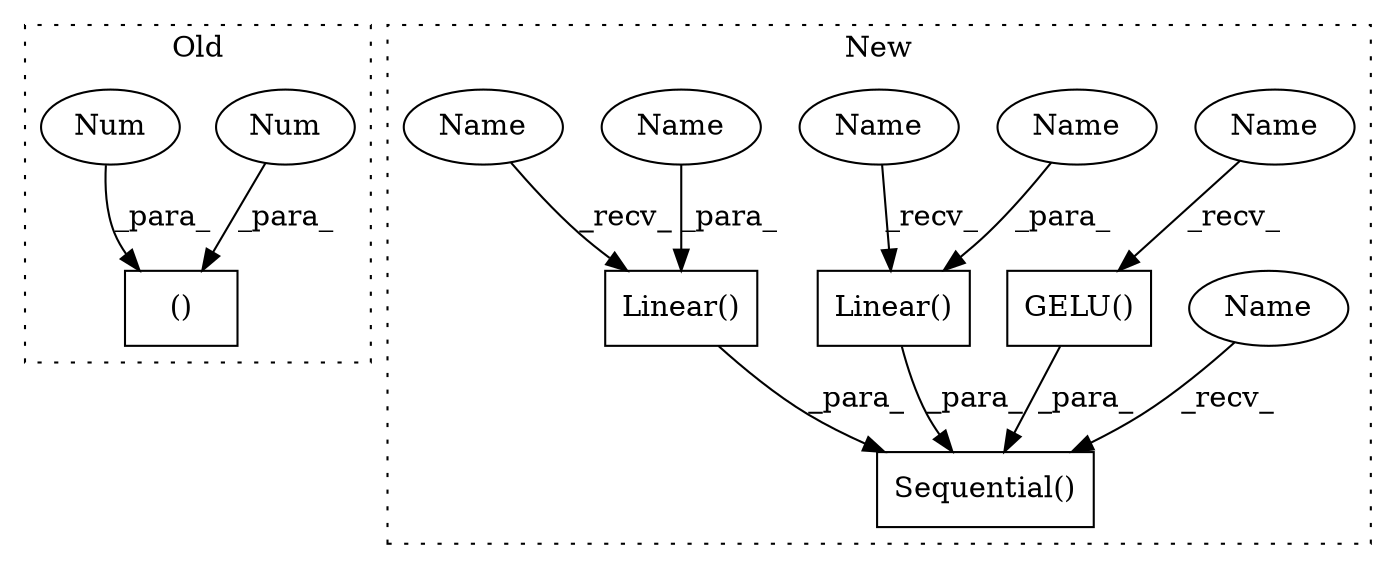 digraph G {
subgraph cluster0 {
1 [label="()" a="54" s="720" l="3" shape="box"];
5 [label="Num" a="76" s="722" l="1" shape="ellipse"];
6 [label="Num" a="76" s="719" l="1" shape="ellipse"];
label = "Old";
style="dotted";
}
subgraph cluster1 {
2 [label="GELU()" a="75" s="1193" l="9" shape="box"];
3 [label="Linear()" a="75" s="1245,1295" l="10,1" shape="box"];
4 [label="Linear()" a="75" s="1133,1178" l="10,1" shape="box"];
7 [label="Sequential()" a="75" s="1106,1296" l="27,10" shape="box"];
8 [label="Name" a="87" s="1106" l="2" shape="ellipse"];
9 [label="Name" a="87" s="1193" l="2" shape="ellipse"];
10 [label="Name" a="87" s="1133" l="2" shape="ellipse"];
11 [label="Name" a="87" s="1245" l="2" shape="ellipse"];
12 [label="Name" a="87" s="1255" l="18" shape="ellipse"];
13 [label="Name" a="87" s="1160" l="18" shape="ellipse"];
label = "New";
style="dotted";
}
2 -> 7 [label="_para_"];
3 -> 7 [label="_para_"];
4 -> 7 [label="_para_"];
5 -> 1 [label="_para_"];
6 -> 1 [label="_para_"];
8 -> 7 [label="_recv_"];
9 -> 2 [label="_recv_"];
10 -> 4 [label="_recv_"];
11 -> 3 [label="_recv_"];
12 -> 3 [label="_para_"];
13 -> 4 [label="_para_"];
}